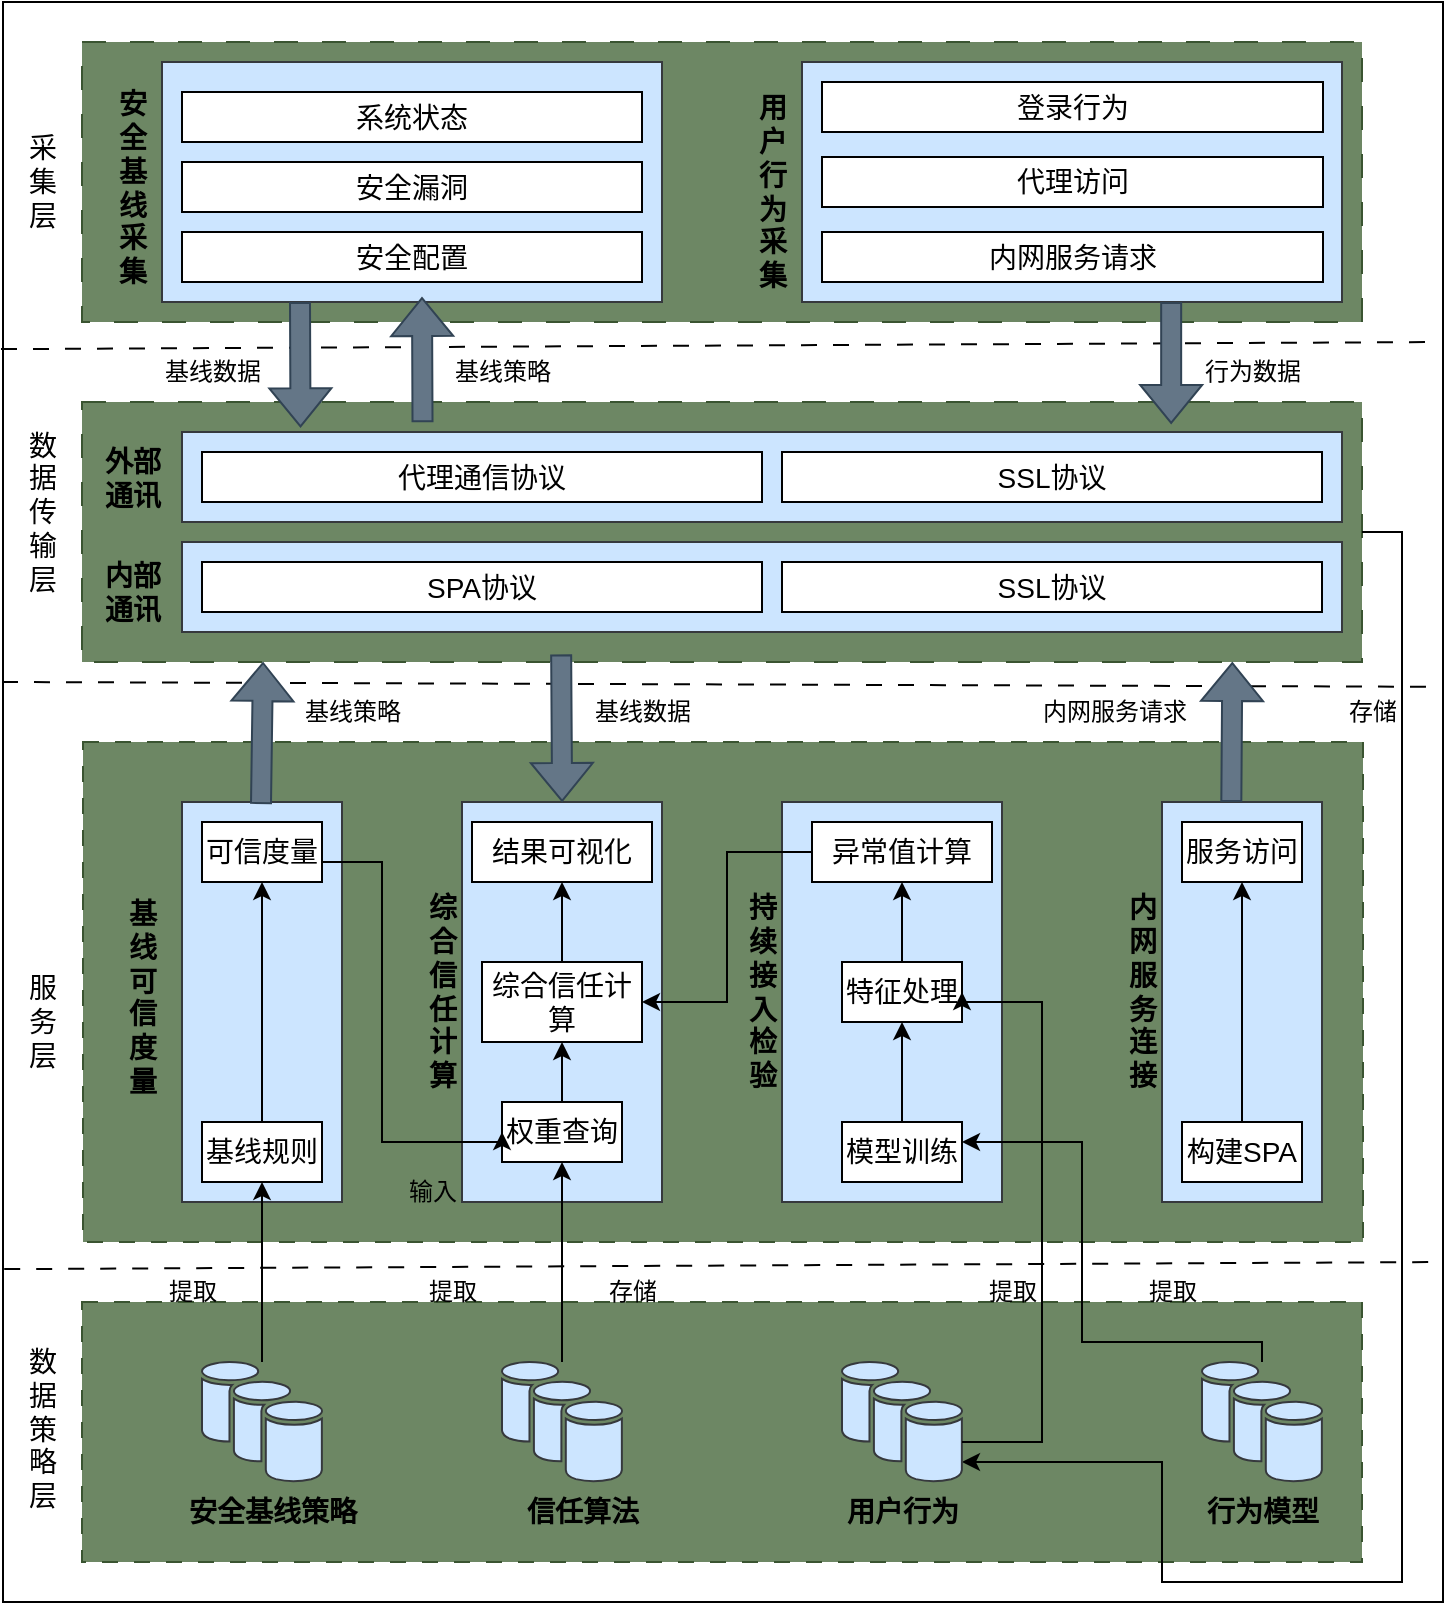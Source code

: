 <mxfile version="24.2.2" type="github">
  <diagram name="第 1 页" id="ms9--4vIe1txsoRL8aFu">
    <mxGraphModel dx="1136" dy="1747" grid="1" gridSize="10" guides="1" tooltips="1" connect="1" arrows="1" fold="1" page="1" pageScale="1" pageWidth="827" pageHeight="1169" math="0" shadow="0">
      <root>
        <mxCell id="0" />
        <mxCell id="1" parent="0" />
        <mxCell id="uTqP-Y-jselss-Khx-P8-10" value="" style="rounded=0;whiteSpace=wrap;html=1;fontSize=14;" parent="1" vertex="1">
          <mxGeometry x="80.5" y="-40" width="720" height="800" as="geometry" />
        </mxCell>
        <mxCell id="uTqP-Y-jselss-Khx-P8-43" value="" style="rounded=0;whiteSpace=wrap;html=1;fillColor=#6d8764;strokeColor=#3A5431;fontColor=#ffffff;dashed=1;dashPattern=12 12;" parent="1" vertex="1">
          <mxGeometry x="120" y="160" width="640" height="130" as="geometry" />
        </mxCell>
        <mxCell id="uTqP-Y-jselss-Khx-P8-3" value="&lt;font style=&quot;font-size: 14px;&quot;&gt;&lt;br style=&quot;font-size: 14px;&quot;&gt;数&lt;br&gt;据&lt;br&gt;策&lt;br&gt;略&lt;br&gt;层&lt;/font&gt;" style="text;html=1;align=center;verticalAlign=middle;resizable=0;points=[];autosize=1;strokeColor=none;fillColor=none;rotation=0;fontSize=14;" parent="1" vertex="1">
          <mxGeometry x="80" y="610" width="40" height="110" as="geometry" />
        </mxCell>
        <mxCell id="uTqP-Y-jselss-Khx-P8-21" value="" style="endArrow=none;html=1;rounded=0;exitX=0.004;exitY=0.388;exitDx=0;exitDy=0;exitPerimeter=0;fontSize=14;dashed=1;dashPattern=8 8;" parent="1" edge="1">
          <mxGeometry width="50" height="50" relative="1" as="geometry">
            <mxPoint x="79.5" y="133.56" as="sourcePoint" />
            <mxPoint x="799" y="130" as="targetPoint" />
          </mxGeometry>
        </mxCell>
        <mxCell id="uTqP-Y-jselss-Khx-P8-23" value="" style="rounded=0;whiteSpace=wrap;html=1;fillColor=#6d8764;strokeColor=#3A5431;fontColor=#ffffff;dashed=1;fontSize=14;dashPattern=12 12;" parent="1" vertex="1">
          <mxGeometry x="120" y="-20" width="640" height="140" as="geometry" />
        </mxCell>
        <mxCell id="uTqP-Y-jselss-Khx-P8-29" value="" style="rounded=0;whiteSpace=wrap;html=1;fillColor=#6d8764;strokeColor=#3A5431;fontColor=#ffffff;dashed=1;dashPattern=8 8;fontSize=14;" parent="1" vertex="1">
          <mxGeometry x="120.5" y="330" width="640" height="250" as="geometry" />
        </mxCell>
        <mxCell id="uTqP-Y-jselss-Khx-P8-30" value="" style="rounded=0;whiteSpace=wrap;html=1;fillColor=#6d8764;strokeColor=#3A5431;fontColor=#ffffff;dashed=1;dashPattern=8 8;fontSize=14;" parent="1" vertex="1">
          <mxGeometry x="120" y="610" width="640" height="130" as="geometry" />
        </mxCell>
        <mxCell id="uTqP-Y-jselss-Khx-P8-34" value="&lt;font style=&quot;font-size: 14px;&quot;&gt;服&lt;br style=&quot;font-size: 14px;&quot;&gt;务&lt;br style=&quot;font-size: 14px;&quot;&gt;层&lt;/font&gt;" style="text;html=1;align=center;verticalAlign=middle;resizable=0;points=[];autosize=1;strokeColor=none;fillColor=none;fontSize=14;" parent="1" vertex="1">
          <mxGeometry x="80" y="440" width="40" height="60" as="geometry" />
        </mxCell>
        <mxCell id="C6TuMmKUPCwCmDao4rbf-11" style="edgeStyle=orthogonalEdgeStyle;rounded=0;orthogonalLoop=1;jettySize=auto;html=1;exitX=1;exitY=0.5;exitDx=0;exitDy=0;" edge="1" parent="1" source="uTqP-Y-jselss-Khx-P8-43" target="uTqP-Y-jselss-Khx-P8-217">
          <mxGeometry relative="1" as="geometry">
            <Array as="points">
              <mxPoint x="780" y="225" />
              <mxPoint x="780" y="750" />
              <mxPoint x="660" y="750" />
              <mxPoint x="660" y="690" />
            </Array>
          </mxGeometry>
        </mxCell>
        <mxCell id="uTqP-Y-jselss-Khx-P8-35" value="&lt;font style=&quot;font-size: 14px;&quot;&gt;采&lt;br style=&quot;font-size: 14px;&quot;&gt;集&lt;br style=&quot;font-size: 14px;&quot;&gt;层&lt;/font&gt;" style="text;html=1;align=center;verticalAlign=middle;resizable=0;points=[];autosize=1;strokeColor=none;fillColor=none;fontSize=14;" parent="1" vertex="1">
          <mxGeometry x="80" y="20" width="40" height="60" as="geometry" />
        </mxCell>
        <mxCell id="DxdCswpseyvk_Ch9vkqe-7" value="" style="rounded=0;whiteSpace=wrap;html=1;fillColor=#cce5ff;strokeColor=#36393d;" parent="1" vertex="1">
          <mxGeometry x="660" y="360" width="80" height="200" as="geometry" />
        </mxCell>
        <mxCell id="uTqP-Y-jselss-Khx-P8-210" value="" style="rounded=0;whiteSpace=wrap;html=1;fillColor=#cce5ff;strokeColor=#36393d;fontSize=14;" parent="1" vertex="1">
          <mxGeometry x="170" y="175" width="580" height="45" as="geometry" />
        </mxCell>
        <mxCell id="uTqP-Y-jselss-Khx-P8-38" value="" style="rounded=0;whiteSpace=wrap;html=1;fillColor=#cce5ff;strokeColor=#36393d;fontSize=14;" parent="1" vertex="1">
          <mxGeometry x="160" y="-10" width="250" height="120" as="geometry" />
        </mxCell>
        <mxCell id="uTqP-Y-jselss-Khx-P8-54" value="安全配置" style="rounded=0;whiteSpace=wrap;html=1;fontSize=14;" parent="1" vertex="1">
          <mxGeometry x="170" y="75" width="230" height="25" as="geometry" />
        </mxCell>
        <mxCell id="uTqP-Y-jselss-Khx-P8-55" value="安全漏洞" style="rounded=0;whiteSpace=wrap;html=1;fontSize=14;" parent="1" vertex="1">
          <mxGeometry x="170" y="40" width="230" height="25" as="geometry" />
        </mxCell>
        <mxCell id="uTqP-Y-jselss-Khx-P8-68" value="数&lt;br&gt;据&lt;br&gt;传&lt;br&gt;输&lt;br&gt;层" style="text;html=1;align=center;verticalAlign=middle;resizable=0;points=[];autosize=1;strokeColor=none;fillColor=none;fontSize=14;" parent="1" vertex="1">
          <mxGeometry x="80" y="165" width="40" height="100" as="geometry" />
        </mxCell>
        <mxCell id="uTqP-Y-jselss-Khx-P8-72" style="edgeStyle=orthogonalEdgeStyle;rounded=0;orthogonalLoop=1;jettySize=auto;html=1;exitX=0.5;exitY=1;exitDx=0;exitDy=0;fontSize=14;" parent="1" source="uTqP-Y-jselss-Khx-P8-54" target="uTqP-Y-jselss-Khx-P8-54" edge="1">
          <mxGeometry relative="1" as="geometry" />
        </mxCell>
        <mxCell id="uTqP-Y-jselss-Khx-P8-123" value="" style="sketch=0;shadow=0;dashed=0;html=1;labelPosition=center;verticalLabelPosition=bottom;verticalAlign=top;outlineConnect=0;align=center;shape=mxgraph.office.databases.database_availability_group;fontSize=14;fillColor=#cce5ff;strokeColor=#36393d;" parent="1" vertex="1">
          <mxGeometry x="180" y="640" width="60" height="60" as="geometry" />
        </mxCell>
        <mxCell id="uTqP-Y-jselss-Khx-P8-139" value="&lt;b style=&quot;font-size: 14px;&quot;&gt;安&lt;/b&gt;&lt;div&gt;&lt;b style=&quot;font-size: 14px;&quot;&gt;全&lt;/b&gt;&lt;/div&gt;&lt;div&gt;&lt;b style=&quot;font-size: 14px;&quot;&gt;基&lt;br style=&quot;font-size: 14px;&quot;&gt;&lt;span style=&quot;font-size: 14px;&quot;&gt;线&lt;br style=&quot;font-size: 14px;&quot;&gt;&lt;/span&gt;&lt;span style=&quot;font-size: 14px;&quot;&gt;采&lt;br style=&quot;font-size: 14px;&quot;&gt;&lt;/span&gt;&lt;span style=&quot;font-size: 14px;&quot;&gt;集&lt;/span&gt;&lt;/b&gt;&lt;/div&gt;" style="text;html=1;align=center;verticalAlign=middle;resizable=0;points=[];autosize=1;strokeColor=none;fillColor=none;fontSize=14;" parent="1" vertex="1">
          <mxGeometry x="125" y="-2.5" width="40" height="110" as="geometry" />
        </mxCell>
        <mxCell id="uTqP-Y-jselss-Khx-P8-141" value="" style="rounded=0;whiteSpace=wrap;html=1;fillColor=#cce5ff;strokeColor=#36393d;fontSize=14;" parent="1" vertex="1">
          <mxGeometry x="480" y="-10" width="270" height="120" as="geometry" />
        </mxCell>
        <mxCell id="uTqP-Y-jselss-Khx-P8-188" value="&lt;b style=&quot;font-size: 14px;&quot;&gt;&lt;span style=&quot;font-size: 14px;&quot;&gt;用&lt;/span&gt;&lt;/b&gt;&lt;div&gt;&lt;b style=&quot;font-size: 14px;&quot;&gt;&lt;span style=&quot;font-size: 14px;&quot;&gt;户&lt;/span&gt;&lt;/b&gt;&lt;/div&gt;&lt;div&gt;&lt;b style=&quot;font-size: 14px;&quot;&gt;&lt;span style=&quot;font-size: 14px;&quot;&gt;行&lt;br style=&quot;font-size: 14px;&quot;&gt;为&lt;br style=&quot;font-size: 14px;&quot;&gt;&lt;/span&gt;&lt;span style=&quot;font-size: 14px;&quot;&gt;采&lt;br style=&quot;font-size: 14px;&quot;&gt;&lt;/span&gt;&lt;span style=&quot;font-size: 14px;&quot;&gt;集&lt;/span&gt;&lt;/b&gt;&lt;/div&gt;" style="text;html=1;align=center;verticalAlign=middle;resizable=0;points=[];autosize=1;strokeColor=none;fillColor=none;fontSize=14;" parent="1" vertex="1">
          <mxGeometry x="445" width="40" height="110" as="geometry" />
        </mxCell>
        <mxCell id="uTqP-Y-jselss-Khx-P8-195" value="&lt;span style=&quot;font-size: 14px;&quot;&gt;&lt;b&gt;持&lt;br&gt;续&lt;br&gt;接&lt;br&gt;入&lt;br&gt;检&lt;br&gt;验&lt;/b&gt;&lt;/span&gt;" style="text;html=1;align=center;verticalAlign=middle;resizable=0;points=[];autosize=1;strokeColor=none;fillColor=none;" parent="1" vertex="1">
          <mxGeometry x="440" y="400" width="40" height="110" as="geometry" />
        </mxCell>
        <mxCell id="uTqP-Y-jselss-Khx-P8-201" value="" style="sketch=0;shadow=0;dashed=0;html=1;strokeColor=#36393d;fillColor=#cce5ff;labelPosition=center;verticalLabelPosition=bottom;verticalAlign=top;outlineConnect=0;align=center;shape=mxgraph.office.databases.database_availability_group;fontSize=14;" parent="1" vertex="1">
          <mxGeometry x="330" y="640" width="60" height="60" as="geometry" />
        </mxCell>
        <mxCell id="uTqP-Y-jselss-Khx-P8-202" value="内网服务请求" style="rounded=0;whiteSpace=wrap;html=1;fontSize=14;" parent="1" vertex="1">
          <mxGeometry x="490" y="75" width="250.5" height="25" as="geometry" />
        </mxCell>
        <mxCell id="uTqP-Y-jselss-Khx-P8-203" value="代理访问" style="rounded=0;whiteSpace=wrap;html=1;fontSize=14;" parent="1" vertex="1">
          <mxGeometry x="490" y="37.5" width="250.5" height="25" as="geometry" />
        </mxCell>
        <mxCell id="uTqP-Y-jselss-Khx-P8-204" value="登录行为" style="rounded=0;whiteSpace=wrap;html=1;fontSize=14;" parent="1" vertex="1">
          <mxGeometry x="490" width="250.5" height="25" as="geometry" />
        </mxCell>
        <mxCell id="uTqP-Y-jselss-Khx-P8-206" value="系统状态" style="rounded=0;whiteSpace=wrap;html=1;fontSize=14;" parent="1" vertex="1">
          <mxGeometry x="170" y="5" width="230" height="25" as="geometry" />
        </mxCell>
        <mxCell id="uTqP-Y-jselss-Khx-P8-211" value="&lt;span style=&quot;font-size: 14px;&quot;&gt;&lt;b&gt;外部&lt;br&gt;通讯&lt;br&gt;&lt;/b&gt;&lt;/span&gt;" style="text;html=1;align=center;verticalAlign=middle;resizable=0;points=[];autosize=1;strokeColor=none;fillColor=none;" parent="1" vertex="1">
          <mxGeometry x="120" y="172.5" width="50" height="50" as="geometry" />
        </mxCell>
        <mxCell id="uTqP-Y-jselss-Khx-P8-213" value="&lt;b&gt;&lt;font style=&quot;font-size: 14px;&quot;&gt;信任算法&lt;/font&gt;&lt;/b&gt;" style="text;html=1;align=center;verticalAlign=middle;resizable=0;points=[];autosize=1;strokeColor=none;fillColor=none;" parent="1" vertex="1">
          <mxGeometry x="330" y="700" width="80" height="30" as="geometry" />
        </mxCell>
        <mxCell id="uTqP-Y-jselss-Khx-P8-215" value="&lt;span style=&quot;font-size: 14px;&quot;&gt;&lt;b&gt;用户行为&lt;/b&gt;&lt;/span&gt;" style="text;html=1;align=center;verticalAlign=middle;resizable=0;points=[];autosize=1;strokeColor=none;fillColor=none;" parent="1" vertex="1">
          <mxGeometry x="490" y="700" width="80" height="30" as="geometry" />
        </mxCell>
        <mxCell id="uTqP-Y-jselss-Khx-P8-216" value="&lt;b&gt;&lt;font style=&quot;font-size: 14px;&quot;&gt;行为模型&lt;/font&gt;&lt;/b&gt;" style="text;html=1;align=center;verticalAlign=middle;resizable=0;points=[];autosize=1;strokeColor=none;fillColor=none;" parent="1" vertex="1">
          <mxGeometry x="670" y="700" width="80" height="30" as="geometry" />
        </mxCell>
        <mxCell id="uTqP-Y-jselss-Khx-P8-217" value="" style="sketch=0;shadow=0;dashed=0;html=1;strokeColor=#36393d;fillColor=#cce5ff;labelPosition=center;verticalLabelPosition=bottom;verticalAlign=top;outlineConnect=0;align=center;shape=mxgraph.office.databases.database_availability_group;fontSize=14;" parent="1" vertex="1">
          <mxGeometry x="500" y="640" width="60" height="60" as="geometry" />
        </mxCell>
        <mxCell id="uTqP-Y-jselss-Khx-P8-218" value="" style="sketch=0;shadow=0;dashed=0;html=1;strokeColor=#36393d;fillColor=#cce5ff;labelPosition=center;verticalLabelPosition=bottom;verticalAlign=top;outlineConnect=0;align=center;shape=mxgraph.office.databases.database_availability_group;fontSize=14;" parent="1" vertex="1">
          <mxGeometry x="680" y="640" width="60" height="60" as="geometry" />
        </mxCell>
        <mxCell id="uTqP-Y-jselss-Khx-P8-219" value="&lt;span style=&quot;font-size: 14px;&quot;&gt;&lt;b&gt;安全基线策略&lt;/b&gt;&lt;/span&gt;" style="text;html=1;align=center;verticalAlign=middle;resizable=0;points=[];autosize=1;strokeColor=none;fillColor=none;" parent="1" vertex="1">
          <mxGeometry x="160" y="700" width="110" height="30" as="geometry" />
        </mxCell>
        <mxCell id="uTqP-Y-jselss-Khx-P8-238" value="" style="rounded=0;whiteSpace=wrap;html=1;fillColor=#cce5ff;strokeColor=#36393d;fontSize=14;" parent="1" vertex="1">
          <mxGeometry x="170" y="230" width="580" height="45" as="geometry" />
        </mxCell>
        <mxCell id="uTqP-Y-jselss-Khx-P8-239" value="&lt;span style=&quot;font-size: 14px;&quot;&gt;&lt;b&gt;内部&lt;br&gt;通讯&lt;br&gt;&lt;/b&gt;&lt;/span&gt;" style="text;html=1;align=center;verticalAlign=middle;resizable=0;points=[];autosize=1;strokeColor=none;fillColor=none;" parent="1" vertex="1">
          <mxGeometry x="120" y="230" width="50" height="50" as="geometry" />
        </mxCell>
        <mxCell id="uTqP-Y-jselss-Khx-P8-240" value="&lt;font style=&quot;font-size: 14px;&quot;&gt;代理通信协议&lt;/font&gt;" style="rounded=0;whiteSpace=wrap;html=1;" parent="1" vertex="1">
          <mxGeometry x="180" y="185" width="280" height="25" as="geometry" />
        </mxCell>
        <mxCell id="uTqP-Y-jselss-Khx-P8-244" value="&lt;font style=&quot;font-size: 14px;&quot;&gt;SPA协议&lt;/font&gt;" style="rounded=0;whiteSpace=wrap;html=1;" parent="1" vertex="1">
          <mxGeometry x="180" y="240" width="280" height="25" as="geometry" />
        </mxCell>
        <mxCell id="uTqP-Y-jselss-Khx-P8-246" value="&lt;font style=&quot;font-size: 14px;&quot;&gt;SSL协议&lt;/font&gt;" style="rounded=0;whiteSpace=wrap;html=1;" parent="1" vertex="1">
          <mxGeometry x="470" y="240" width="270" height="25" as="geometry" />
        </mxCell>
        <mxCell id="uTqP-Y-jselss-Khx-P8-272" value="" style="endArrow=none;html=1;rounded=0;entryX=0.999;entryY=0.428;entryDx=0;entryDy=0;entryPerimeter=0;fontSize=14;dashed=1;dashPattern=8 8;" parent="1" target="uTqP-Y-jselss-Khx-P8-10" edge="1">
          <mxGeometry width="50" height="50" relative="1" as="geometry">
            <mxPoint x="80" y="300" as="sourcePoint" />
            <mxPoint x="799.4" y="300" as="targetPoint" />
          </mxGeometry>
        </mxCell>
        <mxCell id="DxdCswpseyvk_Ch9vkqe-1" value="&lt;span style=&quot;font-size: 14px;&quot;&gt;&lt;b&gt;综&lt;/b&gt;&lt;/span&gt;&lt;div&gt;&lt;span style=&quot;font-size: 14px;&quot;&gt;&lt;b&gt;合&lt;/b&gt;&lt;/span&gt;&lt;/div&gt;&lt;div&gt;&lt;span style=&quot;font-size: 14px;&quot;&gt;&lt;b&gt;信&lt;/b&gt;&lt;/span&gt;&lt;/div&gt;&lt;div&gt;&lt;span style=&quot;font-size: 14px;&quot;&gt;&lt;b&gt;任&lt;/b&gt;&lt;/span&gt;&lt;/div&gt;&lt;div&gt;&lt;span style=&quot;font-size: 14px;&quot;&gt;&lt;b&gt;计&lt;/b&gt;&lt;/span&gt;&lt;/div&gt;&lt;div&gt;&lt;span style=&quot;font-size: 14px;&quot;&gt;&lt;b&gt;算&lt;/b&gt;&lt;/span&gt;&lt;/div&gt;" style="text;html=1;align=center;verticalAlign=middle;resizable=0;points=[];autosize=1;strokeColor=none;fillColor=none;" parent="1" vertex="1">
          <mxGeometry x="280" y="400" width="40" height="110" as="geometry" />
        </mxCell>
        <mxCell id="DxdCswpseyvk_Ch9vkqe-6" value="&lt;span style=&quot;font-size: 14px;&quot;&gt;&lt;b&gt;基&lt;/b&gt;&lt;/span&gt;&lt;div&gt;&lt;span style=&quot;font-size: 14px;&quot;&gt;&lt;b&gt;线&lt;/b&gt;&lt;/span&gt;&lt;/div&gt;&lt;div&gt;&lt;span style=&quot;font-size: 14px;&quot;&gt;&lt;b&gt;可&lt;/b&gt;&lt;/span&gt;&lt;/div&gt;&lt;div&gt;&lt;span style=&quot;font-size: 14px;&quot;&gt;&lt;b&gt;信&lt;/b&gt;&lt;/span&gt;&lt;/div&gt;&lt;div&gt;&lt;span style=&quot;font-size: 14px;&quot;&gt;&lt;b&gt;度&lt;/b&gt;&lt;/span&gt;&lt;/div&gt;&lt;div&gt;&lt;span style=&quot;font-size: 14px;&quot;&gt;&lt;b&gt;量&lt;/b&gt;&lt;/span&gt;&lt;/div&gt;&lt;div&gt;&lt;br&gt;&lt;/div&gt;" style="text;html=1;align=center;verticalAlign=middle;resizable=0;points=[];autosize=1;strokeColor=none;fillColor=none;" parent="1" vertex="1">
          <mxGeometry x="130" y="400" width="40" height="130" as="geometry" />
        </mxCell>
        <mxCell id="DxdCswpseyvk_Ch9vkqe-25" value="" style="rounded=0;whiteSpace=wrap;html=1;fillColor=#cce5ff;strokeColor=#36393d;" parent="1" vertex="1">
          <mxGeometry x="310" y="360" width="100" height="200" as="geometry" />
        </mxCell>
        <mxCell id="DxdCswpseyvk_Ch9vkqe-75" value="" style="edgeStyle=orthogonalEdgeStyle;rounded=0;orthogonalLoop=1;jettySize=auto;html=1;" parent="1" source="uTqP-Y-jselss-Khx-P8-201" target="DxdCswpseyvk_Ch9vkqe-27" edge="1">
          <mxGeometry relative="1" as="geometry" />
        </mxCell>
        <mxCell id="mElpV_ZJZSHDwFUQlrxw-3" value="" style="edgeStyle=orthogonalEdgeStyle;rounded=0;orthogonalLoop=1;jettySize=auto;html=1;" parent="1" source="DxdCswpseyvk_Ch9vkqe-27" target="DxdCswpseyvk_Ch9vkqe-26" edge="1">
          <mxGeometry relative="1" as="geometry" />
        </mxCell>
        <mxCell id="DxdCswpseyvk_Ch9vkqe-27" value="权重查询" style="whiteSpace=wrap;html=1;fontSize=14;verticalAlign=middle;sketch=0;shadow=0;dashed=0;" parent="1" vertex="1">
          <mxGeometry x="330" y="510" width="60" height="30" as="geometry" />
        </mxCell>
        <mxCell id="DxdCswpseyvk_Ch9vkqe-28" value="结果可视化" style="whiteSpace=wrap;html=1;fontSize=14;rounded=0;" parent="1" vertex="1">
          <mxGeometry x="315" y="370" width="90" height="30" as="geometry" />
        </mxCell>
        <mxCell id="DxdCswpseyvk_Ch9vkqe-32" value="" style="rounded=0;whiteSpace=wrap;html=1;fillColor=#cce5ff;strokeColor=#36393d;" parent="1" vertex="1">
          <mxGeometry x="470" y="360" width="110" height="200" as="geometry" />
        </mxCell>
        <mxCell id="mElpV_ZJZSHDwFUQlrxw-22" value="" style="edgeStyle=orthogonalEdgeStyle;rounded=0;orthogonalLoop=1;jettySize=auto;html=1;" parent="1" source="DxdCswpseyvk_Ch9vkqe-35" target="mElpV_ZJZSHDwFUQlrxw-15" edge="1">
          <mxGeometry relative="1" as="geometry" />
        </mxCell>
        <mxCell id="DxdCswpseyvk_Ch9vkqe-35" value="构建SPA" style="whiteSpace=wrap;html=1;fontSize=14;rounded=0;" parent="1" vertex="1">
          <mxGeometry x="670" y="520" width="60" height="30" as="geometry" />
        </mxCell>
        <mxCell id="DxdCswpseyvk_Ch9vkqe-41" value="" style="rounded=0;whiteSpace=wrap;html=1;fillColor=#cce5ff;strokeColor=#36393d;" parent="1" vertex="1">
          <mxGeometry x="170" y="360" width="80" height="200" as="geometry" />
        </mxCell>
        <mxCell id="C6TuMmKUPCwCmDao4rbf-4" style="edgeStyle=orthogonalEdgeStyle;rounded=0;orthogonalLoop=1;jettySize=auto;html=1;entryX=0;entryY=0.5;entryDx=0;entryDy=0;" edge="1" parent="1" source="DxdCswpseyvk_Ch9vkqe-42" target="DxdCswpseyvk_Ch9vkqe-27">
          <mxGeometry relative="1" as="geometry">
            <Array as="points">
              <mxPoint x="270" y="390" />
              <mxPoint x="270" y="530" />
            </Array>
          </mxGeometry>
        </mxCell>
        <mxCell id="DxdCswpseyvk_Ch9vkqe-42" value="可信度量" style="rounded=0;whiteSpace=wrap;html=1;fontSize=14;" parent="1" vertex="1">
          <mxGeometry x="180" y="370" width="60" height="30" as="geometry" />
        </mxCell>
        <mxCell id="DxdCswpseyvk_Ch9vkqe-76" value="" style="edgeStyle=orthogonalEdgeStyle;rounded=0;orthogonalLoop=1;jettySize=auto;html=1;" parent="1" source="uTqP-Y-jselss-Khx-P8-123" target="DxdCswpseyvk_Ch9vkqe-43" edge="1">
          <mxGeometry relative="1" as="geometry" />
        </mxCell>
        <mxCell id="b1lUqJH5g1yR3QW052wO-4" value="" style="edgeStyle=orthogonalEdgeStyle;rounded=0;orthogonalLoop=1;jettySize=auto;html=1;" parent="1" source="DxdCswpseyvk_Ch9vkqe-43" target="DxdCswpseyvk_Ch9vkqe-42" edge="1">
          <mxGeometry relative="1" as="geometry" />
        </mxCell>
        <mxCell id="DxdCswpseyvk_Ch9vkqe-43" value="基线规则" style="whiteSpace=wrap;html=1;fontSize=14;verticalAlign=middle;sketch=0;shadow=0;dashed=0;" parent="1" vertex="1">
          <mxGeometry x="180" y="520" width="60" height="30" as="geometry" />
        </mxCell>
        <mxCell id="leUkdMmYNfDMrdS2uC6X-3" value="" style="endArrow=none;html=1;rounded=0;exitX=0.004;exitY=0.388;exitDx=0;exitDy=0;exitPerimeter=0;entryX=1.003;entryY=0.375;entryDx=0;entryDy=0;entryPerimeter=0;fontSize=14;dashed=1;dashPattern=8 8;" parent="1" edge="1">
          <mxGeometry width="50" height="50" relative="1" as="geometry">
            <mxPoint x="81.1" y="593.56" as="sourcePoint" />
            <mxPoint x="800.5" y="590" as="targetPoint" />
          </mxGeometry>
        </mxCell>
        <mxCell id="leUkdMmYNfDMrdS2uC6X-16" value="" style="shape=flexArrow;endArrow=classic;html=1;rounded=0;exitX=0.5;exitY=1;exitDx=0;exitDy=0;entryX=0.147;entryY=-0.052;entryDx=0;entryDy=0;entryPerimeter=0;fillColor=#647687;strokeColor=#314354;" parent="1" edge="1">
          <mxGeometry width="50" height="50" relative="1" as="geometry">
            <mxPoint x="229" y="110" as="sourcePoint" />
            <mxPoint x="229.26" y="172.66" as="targetPoint" />
          </mxGeometry>
        </mxCell>
        <mxCell id="leUkdMmYNfDMrdS2uC6X-18" value="" style="shape=flexArrow;endArrow=classic;html=1;rounded=0;exitX=0.5;exitY=1;exitDx=0;exitDy=0;entryX=0.147;entryY=-0.052;entryDx=0;entryDy=0;entryPerimeter=0;fillColor=#647687;strokeColor=#314354;" parent="1" edge="1">
          <mxGeometry width="50" height="50" relative="1" as="geometry">
            <mxPoint x="664.58" y="110" as="sourcePoint" />
            <mxPoint x="664.58" y="171" as="targetPoint" />
          </mxGeometry>
        </mxCell>
        <mxCell id="leUkdMmYNfDMrdS2uC6X-28" value="基线数据" style="text;html=1;align=center;verticalAlign=middle;resizable=0;points=[];autosize=1;strokeColor=none;fillColor=none;" parent="1" vertex="1">
          <mxGeometry x="150" y="130" width="70" height="30" as="geometry" />
        </mxCell>
        <mxCell id="leUkdMmYNfDMrdS2uC6X-30" value="行为数据" style="text;html=1;align=center;verticalAlign=middle;resizable=0;points=[];autosize=1;strokeColor=none;fillColor=none;" parent="1" vertex="1">
          <mxGeometry x="670" y="130" width="70" height="30" as="geometry" />
        </mxCell>
        <mxCell id="leUkdMmYNfDMrdS2uC6X-37" value="基线策略" style="text;html=1;align=center;verticalAlign=middle;resizable=0;points=[];autosize=1;strokeColor=none;fillColor=none;" parent="1" vertex="1">
          <mxGeometry x="220" y="300" width="70" height="30" as="geometry" />
        </mxCell>
        <mxCell id="leUkdMmYNfDMrdS2uC6X-140" value="&lt;div&gt;&lt;span style=&quot;font-size: 14px;&quot;&gt;&lt;b&gt;内&lt;/b&gt;&lt;/span&gt;&lt;/div&gt;&lt;div&gt;&lt;span style=&quot;font-size: 14px;&quot;&gt;&lt;b&gt;网&lt;/b&gt;&lt;/span&gt;&lt;/div&gt;&lt;span style=&quot;font-size: 14px;&quot;&gt;&lt;b&gt;服&lt;/b&gt;&lt;/span&gt;&lt;div&gt;&lt;span style=&quot;font-size: 14px;&quot;&gt;&lt;b&gt;务&lt;/b&gt;&lt;/span&gt;&lt;/div&gt;&lt;div&gt;&lt;span style=&quot;font-size: 14px;&quot;&gt;&lt;b&gt;连&lt;/b&gt;&lt;/span&gt;&lt;/div&gt;&lt;div&gt;&lt;span style=&quot;font-size: 14px;&quot;&gt;&lt;b&gt;接&lt;/b&gt;&lt;/span&gt;&lt;/div&gt;" style="text;html=1;align=center;verticalAlign=middle;resizable=0;points=[];autosize=1;strokeColor=none;fillColor=none;" parent="1" vertex="1">
          <mxGeometry x="630" y="400" width="40" height="110" as="geometry" />
        </mxCell>
        <mxCell id="mElpV_ZJZSHDwFUQlrxw-16" value="" style="edgeStyle=orthogonalEdgeStyle;rounded=0;orthogonalLoop=1;jettySize=auto;html=1;entryX=0.5;entryY=1;entryDx=0;entryDy=0;" parent="1" source="uTqP-Y-jselss-Khx-P8-221" target="uTqP-Y-jselss-Khx-P8-51" edge="1">
          <mxGeometry relative="1" as="geometry" />
        </mxCell>
        <mxCell id="uTqP-Y-jselss-Khx-P8-221" value="模型训练" style="whiteSpace=wrap;html=1;fontSize=14;verticalAlign=middle;sketch=0;shadow=0;dashed=0;" parent="1" vertex="1">
          <mxGeometry x="500" y="520" width="60" height="30" as="geometry" />
        </mxCell>
        <mxCell id="mElpV_ZJZSHDwFUQlrxw-18" value="" style="edgeStyle=orthogonalEdgeStyle;rounded=0;orthogonalLoop=1;jettySize=auto;html=1;" parent="1" source="uTqP-Y-jselss-Khx-P8-51" target="uTqP-Y-jselss-Khx-P8-225" edge="1">
          <mxGeometry relative="1" as="geometry" />
        </mxCell>
        <mxCell id="uTqP-Y-jselss-Khx-P8-51" value="特征处理" style="rounded=0;whiteSpace=wrap;html=1;fontSize=14;" parent="1" vertex="1">
          <mxGeometry x="500" y="440" width="60" height="30" as="geometry" />
        </mxCell>
        <mxCell id="C6TuMmKUPCwCmDao4rbf-7" style="edgeStyle=orthogonalEdgeStyle;rounded=0;orthogonalLoop=1;jettySize=auto;html=1;entryX=1;entryY=0.5;entryDx=0;entryDy=0;" edge="1" parent="1" source="uTqP-Y-jselss-Khx-P8-225" target="DxdCswpseyvk_Ch9vkqe-26">
          <mxGeometry relative="1" as="geometry" />
        </mxCell>
        <mxCell id="uTqP-Y-jselss-Khx-P8-225" value="异常值计算" style="whiteSpace=wrap;html=1;fontSize=14;rounded=0;" parent="1" vertex="1">
          <mxGeometry x="485" y="370" width="90" height="30" as="geometry" />
        </mxCell>
        <mxCell id="leUkdMmYNfDMrdS2uC6X-146" value="输入" style="text;html=1;align=center;verticalAlign=middle;resizable=0;points=[];autosize=1;strokeColor=none;fillColor=none;" parent="1" vertex="1">
          <mxGeometry x="270" y="540" width="50" height="30" as="geometry" />
        </mxCell>
        <mxCell id="leUkdMmYNfDMrdS2uC6X-149" value="存储" style="text;html=1;align=center;verticalAlign=middle;resizable=0;points=[];autosize=1;strokeColor=none;fillColor=none;" parent="1" vertex="1">
          <mxGeometry x="370" y="590" width="50" height="30" as="geometry" />
        </mxCell>
        <mxCell id="leUkdMmYNfDMrdS2uC6X-155" value="提取" style="text;html=1;align=center;verticalAlign=middle;resizable=0;points=[];autosize=1;strokeColor=none;fillColor=none;" parent="1" vertex="1">
          <mxGeometry x="150" y="590" width="50" height="30" as="geometry" />
        </mxCell>
        <mxCell id="leUkdMmYNfDMrdS2uC6X-156" value="存储" style="text;html=1;align=center;verticalAlign=middle;resizable=0;points=[];autosize=1;strokeColor=none;fillColor=none;" parent="1" vertex="1">
          <mxGeometry x="740" y="300" width="50" height="30" as="geometry" />
        </mxCell>
        <mxCell id="leUkdMmYNfDMrdS2uC6X-141" value="" style="edgeStyle=orthogonalEdgeStyle;rounded=0;orthogonalLoop=1;jettySize=auto;html=1;entryX=1;entryY=0.5;entryDx=0;entryDy=0;" parent="1" source="uTqP-Y-jselss-Khx-P8-217" target="uTqP-Y-jselss-Khx-P8-51" edge="1">
          <mxGeometry relative="1" as="geometry">
            <mxPoint x="712.5" y="595" as="sourcePoint" />
            <mxPoint x="617.5" y="480" as="targetPoint" />
            <Array as="points">
              <mxPoint x="600" y="680" />
              <mxPoint x="600" y="460" />
            </Array>
          </mxGeometry>
        </mxCell>
        <mxCell id="mElpV_ZJZSHDwFUQlrxw-2" value="" style="edgeStyle=orthogonalEdgeStyle;rounded=0;orthogonalLoop=1;jettySize=auto;html=1;entryX=0.5;entryY=1;entryDx=0;entryDy=0;" parent="1" source="DxdCswpseyvk_Ch9vkqe-26" target="DxdCswpseyvk_Ch9vkqe-28" edge="1">
          <mxGeometry relative="1" as="geometry">
            <Array as="points" />
            <mxPoint x="680" y="675" as="sourcePoint" />
            <mxPoint x="320" y="400" as="targetPoint" />
          </mxGeometry>
        </mxCell>
        <mxCell id="DxdCswpseyvk_Ch9vkqe-26" value="综合信任计算" style="rounded=0;whiteSpace=wrap;html=1;fontSize=14;" parent="1" vertex="1">
          <mxGeometry x="320" y="440" width="80" height="40" as="geometry" />
        </mxCell>
        <mxCell id="mElpV_ZJZSHDwFUQlrxw-10" value="提取" style="text;html=1;align=center;verticalAlign=middle;resizable=0;points=[];autosize=1;strokeColor=none;fillColor=none;" parent="1" vertex="1">
          <mxGeometry x="280" y="590" width="50" height="30" as="geometry" />
        </mxCell>
        <mxCell id="mElpV_ZJZSHDwFUQlrxw-13" value="提取" style="text;html=1;align=center;verticalAlign=middle;resizable=0;points=[];autosize=1;strokeColor=none;fillColor=none;" parent="1" vertex="1">
          <mxGeometry x="560" y="590" width="50" height="30" as="geometry" />
        </mxCell>
        <mxCell id="mElpV_ZJZSHDwFUQlrxw-14" value="提取" style="text;html=1;align=center;verticalAlign=middle;resizable=0;points=[];autosize=1;strokeColor=none;fillColor=none;" parent="1" vertex="1">
          <mxGeometry x="640" y="590" width="50" height="30" as="geometry" />
        </mxCell>
        <mxCell id="mElpV_ZJZSHDwFUQlrxw-15" value="服务访问" style="whiteSpace=wrap;html=1;fontSize=14;rounded=0;" parent="1" vertex="1">
          <mxGeometry x="670" y="370" width="60" height="30" as="geometry" />
        </mxCell>
        <mxCell id="mElpV_ZJZSHDwFUQlrxw-21" style="edgeStyle=orthogonalEdgeStyle;rounded=0;orthogonalLoop=1;jettySize=auto;html=1;" parent="1" source="uTqP-Y-jselss-Khx-P8-218" target="uTqP-Y-jselss-Khx-P8-221" edge="1">
          <mxGeometry relative="1" as="geometry">
            <Array as="points">
              <mxPoint x="710" y="630" />
              <mxPoint x="620" y="630" />
              <mxPoint x="620" y="530" />
            </Array>
          </mxGeometry>
        </mxCell>
        <mxCell id="mElpV_ZJZSHDwFUQlrxw-23" value="" style="shape=flexArrow;endArrow=classic;html=1;rounded=0;entryX=0.127;entryY=0.995;entryDx=0;entryDy=0;entryPerimeter=0;fillColor=#647687;strokeColor=#314354;" parent="1" edge="1">
          <mxGeometry width="50" height="50" relative="1" as="geometry">
            <mxPoint x="694.66" y="360" as="sourcePoint" />
            <mxPoint x="695.16" y="290" as="targetPoint" />
          </mxGeometry>
        </mxCell>
        <mxCell id="mElpV_ZJZSHDwFUQlrxw-24" value="内网服务请求" style="text;html=1;align=center;verticalAlign=middle;resizable=0;points=[];autosize=1;strokeColor=none;fillColor=none;" parent="1" vertex="1">
          <mxGeometry x="585.5" y="300" width="100" height="30" as="geometry" />
        </mxCell>
        <mxCell id="mElpV_ZJZSHDwFUQlrxw-25" value="" style="shape=flexArrow;endArrow=classic;html=1;rounded=0;exitX=0.5;exitY=1;exitDx=0;exitDy=0;entryX=0.147;entryY=-0.052;entryDx=0;entryDy=0;entryPerimeter=0;fillColor=#647687;strokeColor=#314354;" parent="1" edge="1">
          <mxGeometry width="50" height="50" relative="1" as="geometry">
            <mxPoint x="290.26" y="170.16" as="sourcePoint" />
            <mxPoint x="290" y="107.5" as="targetPoint" />
          </mxGeometry>
        </mxCell>
        <mxCell id="mElpV_ZJZSHDwFUQlrxw-28" value="基线策略" style="text;html=1;align=center;verticalAlign=middle;resizable=0;points=[];autosize=1;strokeColor=none;fillColor=none;" parent="1" vertex="1">
          <mxGeometry x="295" y="130" width="70" height="30" as="geometry" />
        </mxCell>
        <mxCell id="mElpV_ZJZSHDwFUQlrxw-37" value="&lt;font style=&quot;font-size: 14px;&quot;&gt;SSL协议&lt;/font&gt;" style="rounded=0;whiteSpace=wrap;html=1;" parent="1" vertex="1">
          <mxGeometry x="470" y="185" width="270" height="25" as="geometry" />
        </mxCell>
        <mxCell id="b1lUqJH5g1yR3QW052wO-6" value="" style="shape=flexArrow;endArrow=classic;html=1;rounded=0;exitX=0.5;exitY=1;exitDx=0;exitDy=0;entryX=0.127;entryY=0.995;entryDx=0;entryDy=0;entryPerimeter=0;fillColor=#647687;strokeColor=#314354;" parent="1" edge="1">
          <mxGeometry width="50" height="50" relative="1" as="geometry">
            <mxPoint x="209.5" y="361" as="sourcePoint" />
            <mxPoint x="210.5" y="290" as="targetPoint" />
          </mxGeometry>
        </mxCell>
        <mxCell id="C6TuMmKUPCwCmDao4rbf-5" value="" style="shape=flexArrow;endArrow=classic;html=1;rounded=0;exitX=0.374;exitY=0.991;exitDx=0;exitDy=0;entryX=0.147;entryY=-0.052;entryDx=0;entryDy=0;entryPerimeter=0;fillColor=#647687;strokeColor=#314354;exitPerimeter=0;" edge="1" parent="1">
          <mxGeometry width="50" height="50" relative="1" as="geometry">
            <mxPoint x="359.58" y="286.17" as="sourcePoint" />
            <mxPoint x="360.06" y="360.0" as="targetPoint" />
          </mxGeometry>
        </mxCell>
        <mxCell id="C6TuMmKUPCwCmDao4rbf-6" value="基线数据" style="text;html=1;align=center;verticalAlign=middle;resizable=0;points=[];autosize=1;strokeColor=none;fillColor=none;" vertex="1" parent="1">
          <mxGeometry x="365" y="300" width="70" height="30" as="geometry" />
        </mxCell>
      </root>
    </mxGraphModel>
  </diagram>
</mxfile>
